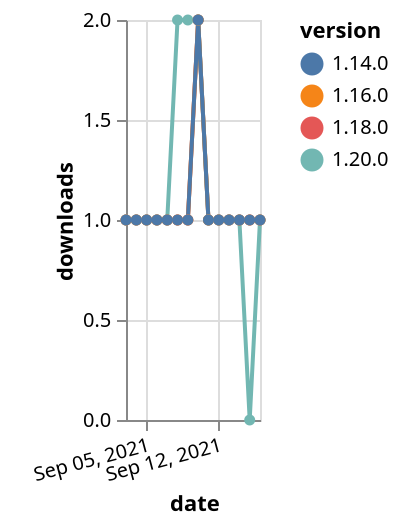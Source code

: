 {"$schema": "https://vega.github.io/schema/vega-lite/v5.json", "description": "A simple bar chart with embedded data.", "data": {"values": [{"date": "2021-09-03", "total": 215, "delta": 1, "version": "1.18.0"}, {"date": "2021-09-04", "total": 216, "delta": 1, "version": "1.18.0"}, {"date": "2021-09-05", "total": 217, "delta": 1, "version": "1.18.0"}, {"date": "2021-09-06", "total": 218, "delta": 1, "version": "1.18.0"}, {"date": "2021-09-07", "total": 219, "delta": 1, "version": "1.18.0"}, {"date": "2021-09-08", "total": 220, "delta": 1, "version": "1.18.0"}, {"date": "2021-09-09", "total": 221, "delta": 1, "version": "1.18.0"}, {"date": "2021-09-10", "total": 223, "delta": 2, "version": "1.18.0"}, {"date": "2021-09-11", "total": 224, "delta": 1, "version": "1.18.0"}, {"date": "2021-09-12", "total": 225, "delta": 1, "version": "1.18.0"}, {"date": "2021-09-13", "total": 226, "delta": 1, "version": "1.18.0"}, {"date": "2021-09-14", "total": 227, "delta": 1, "version": "1.18.0"}, {"date": "2021-09-15", "total": 228, "delta": 1, "version": "1.18.0"}, {"date": "2021-09-16", "total": 229, "delta": 1, "version": "1.18.0"}, {"date": "2021-09-03", "total": 183, "delta": 1, "version": "1.20.0"}, {"date": "2021-09-04", "total": 184, "delta": 1, "version": "1.20.0"}, {"date": "2021-09-05", "total": 185, "delta": 1, "version": "1.20.0"}, {"date": "2021-09-06", "total": 186, "delta": 1, "version": "1.20.0"}, {"date": "2021-09-07", "total": 187, "delta": 1, "version": "1.20.0"}, {"date": "2021-09-08", "total": 189, "delta": 2, "version": "1.20.0"}, {"date": "2021-09-09", "total": 191, "delta": 2, "version": "1.20.0"}, {"date": "2021-09-10", "total": 193, "delta": 2, "version": "1.20.0"}, {"date": "2021-09-11", "total": 194, "delta": 1, "version": "1.20.0"}, {"date": "2021-09-12", "total": 195, "delta": 1, "version": "1.20.0"}, {"date": "2021-09-13", "total": 196, "delta": 1, "version": "1.20.0"}, {"date": "2021-09-14", "total": 197, "delta": 1, "version": "1.20.0"}, {"date": "2021-09-15", "total": 197, "delta": 0, "version": "1.20.0"}, {"date": "2021-09-16", "total": 198, "delta": 1, "version": "1.20.0"}, {"date": "2021-09-03", "total": 219, "delta": 1, "version": "1.16.0"}, {"date": "2021-09-04", "total": 220, "delta": 1, "version": "1.16.0"}, {"date": "2021-09-05", "total": 221, "delta": 1, "version": "1.16.0"}, {"date": "2021-09-06", "total": 222, "delta": 1, "version": "1.16.0"}, {"date": "2021-09-07", "total": 223, "delta": 1, "version": "1.16.0"}, {"date": "2021-09-08", "total": 224, "delta": 1, "version": "1.16.0"}, {"date": "2021-09-09", "total": 225, "delta": 1, "version": "1.16.0"}, {"date": "2021-09-10", "total": 227, "delta": 2, "version": "1.16.0"}, {"date": "2021-09-11", "total": 228, "delta": 1, "version": "1.16.0"}, {"date": "2021-09-12", "total": 229, "delta": 1, "version": "1.16.0"}, {"date": "2021-09-13", "total": 230, "delta": 1, "version": "1.16.0"}, {"date": "2021-09-14", "total": 231, "delta": 1, "version": "1.16.0"}, {"date": "2021-09-15", "total": 232, "delta": 1, "version": "1.16.0"}, {"date": "2021-09-16", "total": 233, "delta": 1, "version": "1.16.0"}, {"date": "2021-09-03", "total": 288, "delta": 1, "version": "1.14.0"}, {"date": "2021-09-04", "total": 289, "delta": 1, "version": "1.14.0"}, {"date": "2021-09-05", "total": 290, "delta": 1, "version": "1.14.0"}, {"date": "2021-09-06", "total": 291, "delta": 1, "version": "1.14.0"}, {"date": "2021-09-07", "total": 292, "delta": 1, "version": "1.14.0"}, {"date": "2021-09-08", "total": 293, "delta": 1, "version": "1.14.0"}, {"date": "2021-09-09", "total": 294, "delta": 1, "version": "1.14.0"}, {"date": "2021-09-10", "total": 296, "delta": 2, "version": "1.14.0"}, {"date": "2021-09-11", "total": 297, "delta": 1, "version": "1.14.0"}, {"date": "2021-09-12", "total": 298, "delta": 1, "version": "1.14.0"}, {"date": "2021-09-13", "total": 299, "delta": 1, "version": "1.14.0"}, {"date": "2021-09-14", "total": 300, "delta": 1, "version": "1.14.0"}, {"date": "2021-09-15", "total": 301, "delta": 1, "version": "1.14.0"}, {"date": "2021-09-16", "total": 302, "delta": 1, "version": "1.14.0"}]}, "width": "container", "mark": {"type": "line", "point": {"filled": true}}, "encoding": {"x": {"field": "date", "type": "temporal", "timeUnit": "yearmonthdate", "title": "date", "axis": {"labelAngle": -15}}, "y": {"field": "delta", "type": "quantitative", "title": "downloads"}, "color": {"field": "version", "type": "nominal"}, "tooltip": {"field": "delta"}}}